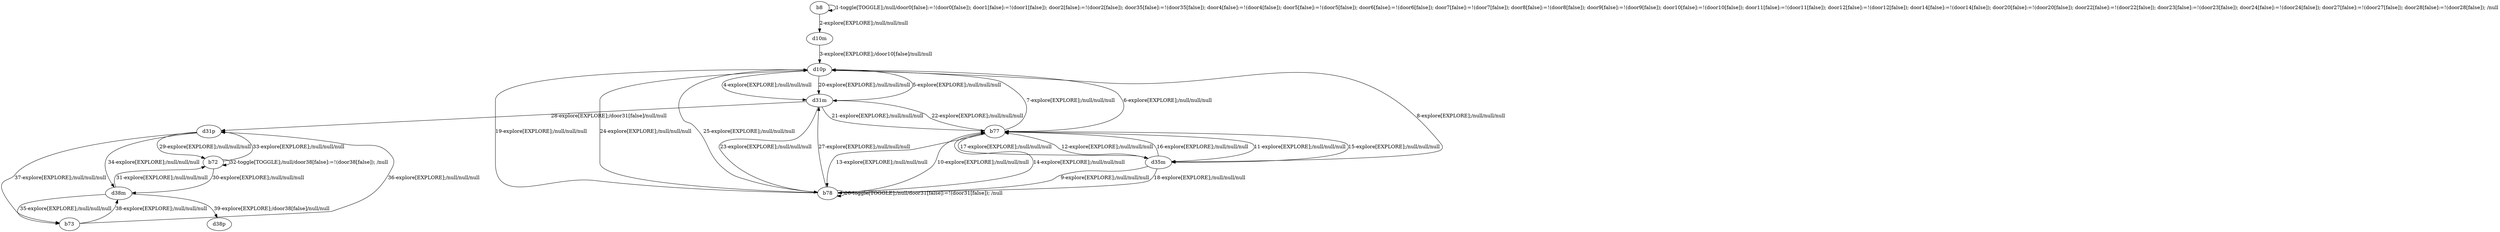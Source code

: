 # Total number of goals covered by this test: 7
# d38m --> b72
# b72 --> b72
# b73 --> d31p
# b72 --> d31p
# b72 --> d38m
# d38m --> b73
# d38m --> d38p

digraph g {
"b8" -> "b8" [label = "1-toggle[TOGGLE];/null/door0[false]:=!(door0[false]); door1[false]:=!(door1[false]); door2[false]:=!(door2[false]); door35[false]:=!(door35[false]); door4[false]:=!(door4[false]); door5[false]:=!(door5[false]); door6[false]:=!(door6[false]); door7[false]:=!(door7[false]); door8[false]:=!(door8[false]); door9[false]:=!(door9[false]); door10[false]:=!(door10[false]); door11[false]:=!(door11[false]); door12[false]:=!(door12[false]); door14[false]:=!(door14[false]); door20[false]:=!(door20[false]); door22[false]:=!(door22[false]); door23[false]:=!(door23[false]); door24[false]:=!(door24[false]); door27[false]:=!(door27[false]); door28[false]:=!(door28[false]); /null"];
"b8" -> "d10m" [label = "2-explore[EXPLORE];/null/null/null"];
"d10m" -> "d10p" [label = "3-explore[EXPLORE];/door10[false]/null/null"];
"d10p" -> "d31m" [label = "4-explore[EXPLORE];/null/null/null"];
"d31m" -> "d10p" [label = "5-explore[EXPLORE];/null/null/null"];
"d10p" -> "b77" [label = "6-explore[EXPLORE];/null/null/null"];
"b77" -> "d10p" [label = "7-explore[EXPLORE];/null/null/null"];
"d10p" -> "d35m" [label = "8-explore[EXPLORE];/null/null/null"];
"d35m" -> "b78" [label = "9-explore[EXPLORE];/null/null/null"];
"b78" -> "b77" [label = "10-explore[EXPLORE];/null/null/null"];
"b77" -> "d35m" [label = "11-explore[EXPLORE];/null/null/null"];
"d35m" -> "b77" [label = "12-explore[EXPLORE];/null/null/null"];
"b77" -> "b78" [label = "13-explore[EXPLORE];/null/null/null"];
"b78" -> "b77" [label = "14-explore[EXPLORE];/null/null/null"];
"b77" -> "d35m" [label = "15-explore[EXPLORE];/null/null/null"];
"d35m" -> "b77" [label = "16-explore[EXPLORE];/null/null/null"];
"b77" -> "d35m" [label = "17-explore[EXPLORE];/null/null/null"];
"d35m" -> "b78" [label = "18-explore[EXPLORE];/null/null/null"];
"b78" -> "d10p" [label = "19-explore[EXPLORE];/null/null/null"];
"d10p" -> "d31m" [label = "20-explore[EXPLORE];/null/null/null"];
"d31m" -> "b77" [label = "21-explore[EXPLORE];/null/null/null"];
"b77" -> "d31m" [label = "22-explore[EXPLORE];/null/null/null"];
"d31m" -> "b78" [label = "23-explore[EXPLORE];/null/null/null"];
"b78" -> "d10p" [label = "24-explore[EXPLORE];/null/null/null"];
"d10p" -> "b78" [label = "25-explore[EXPLORE];/null/null/null"];
"b78" -> "b78" [label = "26-toggle[TOGGLE];/null/door31[false]:=!(door31[false]); /null"];
"b78" -> "d31m" [label = "27-explore[EXPLORE];/null/null/null"];
"d31m" -> "d31p" [label = "28-explore[EXPLORE];/door31[false]/null/null"];
"d31p" -> "b72" [label = "29-explore[EXPLORE];/null/null/null"];
"b72" -> "d38m" [label = "30-explore[EXPLORE];/null/null/null"];
"d38m" -> "b72" [label = "31-explore[EXPLORE];/null/null/null"];
"b72" -> "b72" [label = "32-toggle[TOGGLE];/null/door38[false]:=!(door38[false]); /null"];
"b72" -> "d31p" [label = "33-explore[EXPLORE];/null/null/null"];
"d31p" -> "d38m" [label = "34-explore[EXPLORE];/null/null/null"];
"d38m" -> "b73" [label = "35-explore[EXPLORE];/null/null/null"];
"b73" -> "d31p" [label = "36-explore[EXPLORE];/null/null/null"];
"d31p" -> "b73" [label = "37-explore[EXPLORE];/null/null/null"];
"b73" -> "d38m" [label = "38-explore[EXPLORE];/null/null/null"];
"d38m" -> "d38p" [label = "39-explore[EXPLORE];/door38[false]/null/null"];
}